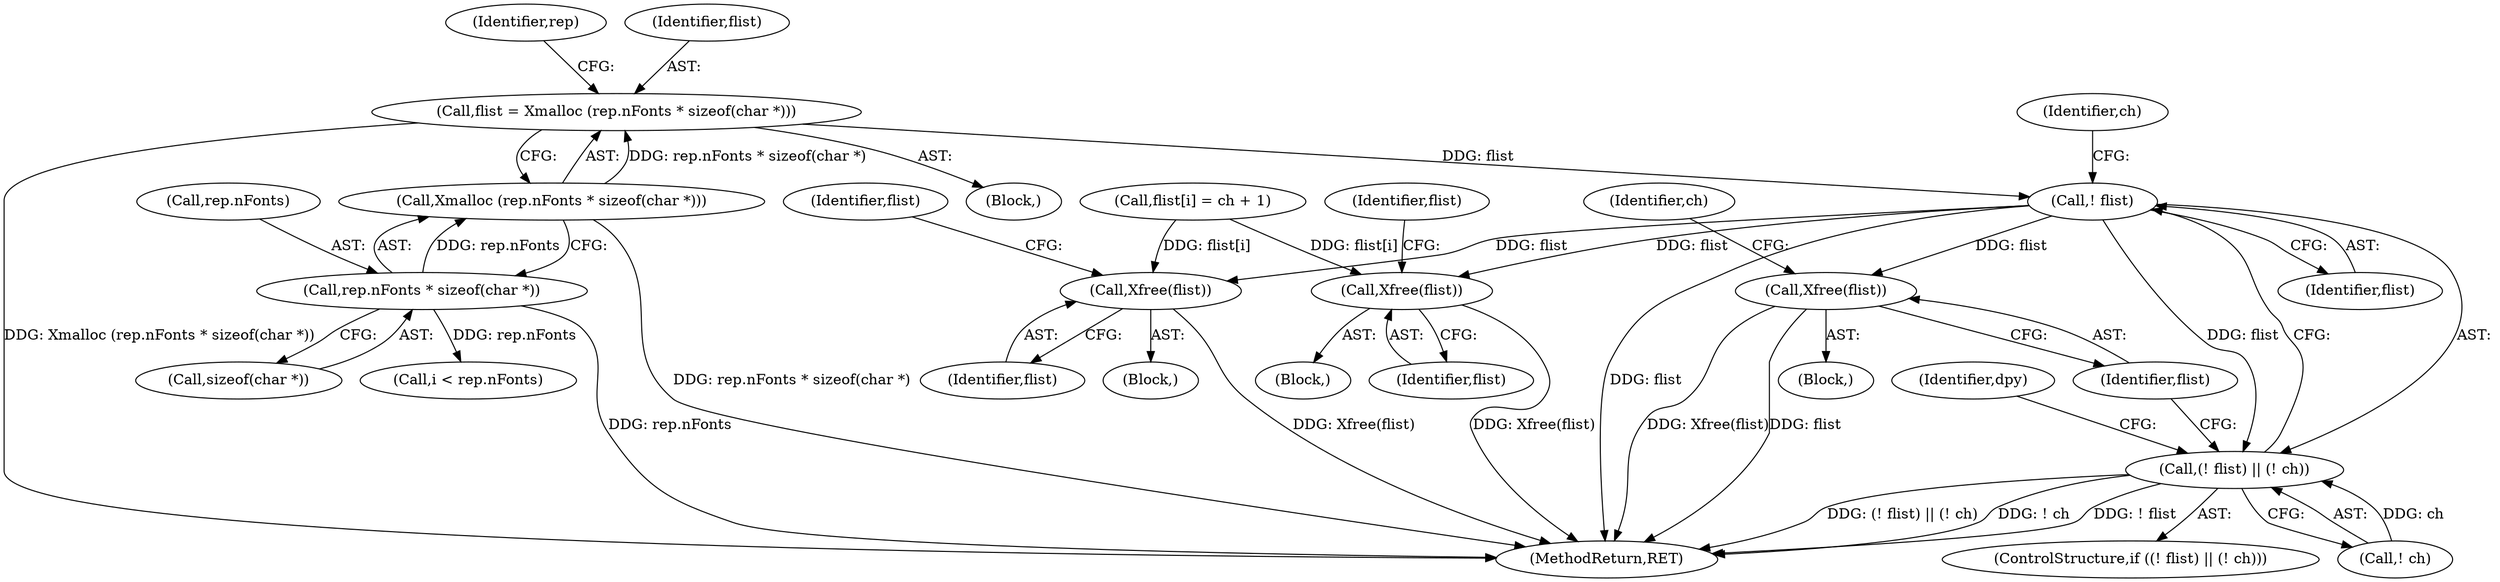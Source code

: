 digraph "0_libx11_8c29f1607a31dac0911e45a0dd3d74173822b3c9@API" {
"1000198" [label="(Call,flist = Xmalloc (rep.nFonts * sizeof(char *)))"];
"1000200" [label="(Call,Xmalloc (rep.nFonts * sizeof(char *)))"];
"1000201" [label="(Call,rep.nFonts * sizeof(char *))"];
"1000237" [label="(Call,! flist)"];
"1000236" [label="(Call,(! flist) || (! ch))"];
"1000242" [label="(Call,Xfree(flist))"];
"1000333" [label="(Call,Xfree(flist))"];
"1000344" [label="(Call,Xfree(flist))"];
"1000205" [label="(Call,sizeof(char *))"];
"1000201" [label="(Call,rep.nFonts * sizeof(char *))"];
"1000287" [label="(Call,i < rep.nFonts)"];
"1000336" [label="(Identifier,flist)"];
"1000333" [label="(Call,Xfree(flist))"];
"1000245" [label="(Identifier,ch)"];
"1000236" [label="(Call,(! flist) || (! ch))"];
"1000302" [label="(Call,flist[i] = ch + 1)"];
"1000345" [label="(Identifier,flist)"];
"1000211" [label="(Identifier,rep)"];
"1000237" [label="(Call,! flist)"];
"1000202" [label="(Call,rep.nFonts)"];
"1000239" [label="(Call,! ch)"];
"1000241" [label="(Block,)"];
"1000200" [label="(Call,Xmalloc (rep.nFonts * sizeof(char *)))"];
"1000235" [label="(ControlStructure,if ((! flist) || (! ch)))"];
"1000240" [label="(Identifier,ch)"];
"1000334" [label="(Identifier,flist)"];
"1000243" [label="(Identifier,flist)"];
"1000242" [label="(Call,Xfree(flist))"];
"1000238" [label="(Identifier,flist)"];
"1000199" [label="(Identifier,flist)"];
"1000370" [label="(MethodReturn,RET)"];
"1000198" [label="(Call,flist = Xmalloc (rep.nFonts * sizeof(char *)))"];
"1000332" [label="(Block,)"];
"1000343" [label="(Block,)"];
"1000263" [label="(Identifier,dpy)"];
"1000347" [label="(Identifier,flist)"];
"1000197" [label="(Block,)"];
"1000344" [label="(Call,Xfree(flist))"];
"1000198" -> "1000197"  [label="AST: "];
"1000198" -> "1000200"  [label="CFG: "];
"1000199" -> "1000198"  [label="AST: "];
"1000200" -> "1000198"  [label="AST: "];
"1000211" -> "1000198"  [label="CFG: "];
"1000198" -> "1000370"  [label="DDG: Xmalloc (rep.nFonts * sizeof(char *))"];
"1000200" -> "1000198"  [label="DDG: rep.nFonts * sizeof(char *)"];
"1000198" -> "1000237"  [label="DDG: flist"];
"1000200" -> "1000201"  [label="CFG: "];
"1000201" -> "1000200"  [label="AST: "];
"1000200" -> "1000370"  [label="DDG: rep.nFonts * sizeof(char *)"];
"1000201" -> "1000200"  [label="DDG: rep.nFonts"];
"1000201" -> "1000205"  [label="CFG: "];
"1000202" -> "1000201"  [label="AST: "];
"1000205" -> "1000201"  [label="AST: "];
"1000201" -> "1000370"  [label="DDG: rep.nFonts"];
"1000201" -> "1000287"  [label="DDG: rep.nFonts"];
"1000237" -> "1000236"  [label="AST: "];
"1000237" -> "1000238"  [label="CFG: "];
"1000238" -> "1000237"  [label="AST: "];
"1000240" -> "1000237"  [label="CFG: "];
"1000236" -> "1000237"  [label="CFG: "];
"1000237" -> "1000370"  [label="DDG: flist"];
"1000237" -> "1000236"  [label="DDG: flist"];
"1000237" -> "1000242"  [label="DDG: flist"];
"1000237" -> "1000333"  [label="DDG: flist"];
"1000237" -> "1000344"  [label="DDG: flist"];
"1000236" -> "1000235"  [label="AST: "];
"1000236" -> "1000239"  [label="CFG: "];
"1000239" -> "1000236"  [label="AST: "];
"1000243" -> "1000236"  [label="CFG: "];
"1000263" -> "1000236"  [label="CFG: "];
"1000236" -> "1000370"  [label="DDG: ! flist"];
"1000236" -> "1000370"  [label="DDG: (! flist) || (! ch)"];
"1000236" -> "1000370"  [label="DDG: ! ch"];
"1000239" -> "1000236"  [label="DDG: ch"];
"1000242" -> "1000241"  [label="AST: "];
"1000242" -> "1000243"  [label="CFG: "];
"1000243" -> "1000242"  [label="AST: "];
"1000245" -> "1000242"  [label="CFG: "];
"1000242" -> "1000370"  [label="DDG: Xfree(flist)"];
"1000242" -> "1000370"  [label="DDG: flist"];
"1000333" -> "1000332"  [label="AST: "];
"1000333" -> "1000334"  [label="CFG: "];
"1000334" -> "1000333"  [label="AST: "];
"1000336" -> "1000333"  [label="CFG: "];
"1000333" -> "1000370"  [label="DDG: Xfree(flist)"];
"1000302" -> "1000333"  [label="DDG: flist[i]"];
"1000344" -> "1000343"  [label="AST: "];
"1000344" -> "1000345"  [label="CFG: "];
"1000345" -> "1000344"  [label="AST: "];
"1000347" -> "1000344"  [label="CFG: "];
"1000344" -> "1000370"  [label="DDG: Xfree(flist)"];
"1000302" -> "1000344"  [label="DDG: flist[i]"];
}
